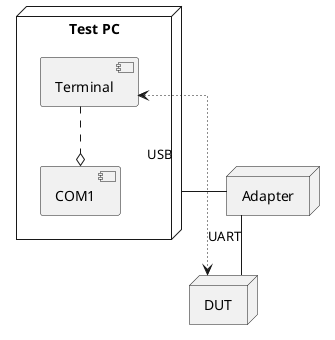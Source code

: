 ' straight line
' https://forum.plantuml.net/1608/is-it-possible-to-only-use-straight-lines-in-a-class-diagram
@startuml
skinparam linetype ortho
node "Test PC" as PC {
    component Terminal
    component COM1
    Terminal ..o COM1
}
node Adapter
node DUT
PC -- Adapter : USB
Adapter -- DUT : UART
Terminal <~~> DUT
@enduml
